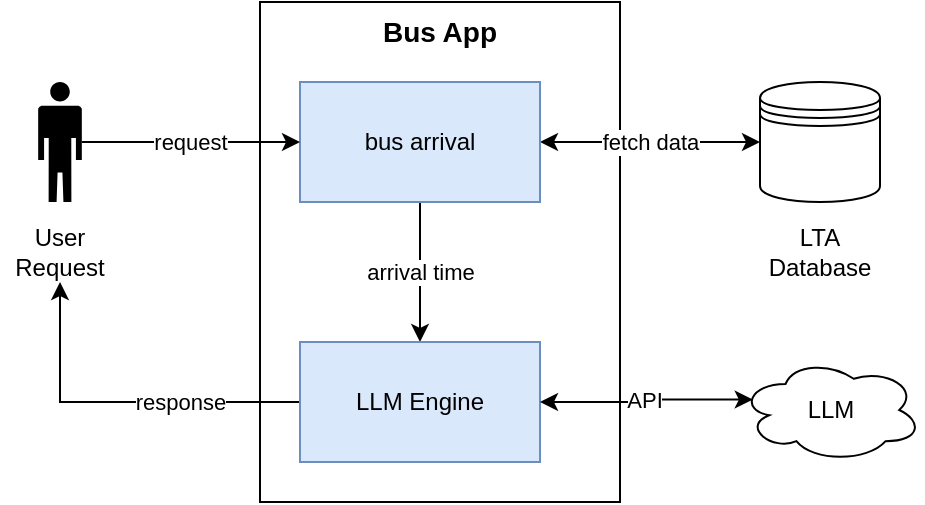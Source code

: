 <mxfile version="24.7.8">
  <diagram name="Page-1" id="JlOhZGYyg8t6z8P1lJAe">
    <mxGraphModel dx="941" dy="581" grid="1" gridSize="10" guides="1" tooltips="1" connect="1" arrows="1" fold="1" page="1" pageScale="1" pageWidth="850" pageHeight="1100" math="0" shadow="0">
      <root>
        <mxCell id="0" />
        <mxCell id="1" parent="0" />
        <mxCell id="LX6SoAROBL8JEhYAQU-P-23" value="Bus App" style="rounded=0;whiteSpace=wrap;html=1;verticalAlign=top;fontStyle=1;fontSize=14;" vertex="1" parent="1">
          <mxGeometry x="230" y="90" width="180" height="250" as="geometry" />
        </mxCell>
        <mxCell id="LX6SoAROBL8JEhYAQU-P-9" value="fetch data" style="edgeStyle=orthogonalEdgeStyle;rounded=0;orthogonalLoop=1;jettySize=auto;html=1;entryX=0;entryY=0.5;entryDx=0;entryDy=0;startArrow=classic;startFill=1;" edge="1" parent="1" source="LX6SoAROBL8JEhYAQU-P-1" target="LX6SoAROBL8JEhYAQU-P-6">
          <mxGeometry relative="1" as="geometry" />
        </mxCell>
        <mxCell id="LX6SoAROBL8JEhYAQU-P-11" value="arrival time" style="edgeStyle=orthogonalEdgeStyle;rounded=0;orthogonalLoop=1;jettySize=auto;html=1;entryX=0.5;entryY=0;entryDx=0;entryDy=0;" edge="1" parent="1" source="LX6SoAROBL8JEhYAQU-P-1" target="LX6SoAROBL8JEhYAQU-P-10">
          <mxGeometry relative="1" as="geometry" />
        </mxCell>
        <mxCell id="LX6SoAROBL8JEhYAQU-P-1" value="bus arrival" style="rounded=0;whiteSpace=wrap;html=1;fillColor=#dae8fc;strokeColor=#6c8ebf;" vertex="1" parent="1">
          <mxGeometry x="250" y="130" width="120" height="60" as="geometry" />
        </mxCell>
        <mxCell id="LX6SoAROBL8JEhYAQU-P-4" value="" style="group" vertex="1" connectable="0" parent="1">
          <mxGeometry x="100" y="130" width="60" height="100" as="geometry" />
        </mxCell>
        <mxCell id="LX6SoAROBL8JEhYAQU-P-2" value="User Request" style="text;html=1;align=center;verticalAlign=middle;whiteSpace=wrap;rounded=0;" vertex="1" parent="LX6SoAROBL8JEhYAQU-P-4">
          <mxGeometry y="70" width="60" height="30" as="geometry" />
        </mxCell>
        <mxCell id="LX6SoAROBL8JEhYAQU-P-3" value="" style="shape=mxgraph.signs.people.man_2;html=1;pointerEvents=1;fillColor=#000000;strokeColor=none;verticalLabelPosition=bottom;verticalAlign=top;align=center;" vertex="1" parent="LX6SoAROBL8JEhYAQU-P-4">
          <mxGeometry x="19.09" width="21.82" height="60" as="geometry" />
        </mxCell>
        <mxCell id="LX6SoAROBL8JEhYAQU-P-5" value="request" style="edgeStyle=orthogonalEdgeStyle;rounded=0;orthogonalLoop=1;jettySize=auto;html=1;" edge="1" parent="1" source="LX6SoAROBL8JEhYAQU-P-3" target="LX6SoAROBL8JEhYAQU-P-1">
          <mxGeometry relative="1" as="geometry" />
        </mxCell>
        <mxCell id="LX6SoAROBL8JEhYAQU-P-8" value="" style="group" vertex="1" connectable="0" parent="1">
          <mxGeometry x="480" y="130" width="60" height="100" as="geometry" />
        </mxCell>
        <mxCell id="LX6SoAROBL8JEhYAQU-P-6" value="" style="shape=datastore;whiteSpace=wrap;html=1;" vertex="1" parent="LX6SoAROBL8JEhYAQU-P-8">
          <mxGeometry width="60" height="60" as="geometry" />
        </mxCell>
        <mxCell id="LX6SoAROBL8JEhYAQU-P-7" value="LTA Database" style="text;html=1;align=center;verticalAlign=middle;whiteSpace=wrap;rounded=0;" vertex="1" parent="LX6SoAROBL8JEhYAQU-P-8">
          <mxGeometry y="70" width="60" height="30" as="geometry" />
        </mxCell>
        <mxCell id="LX6SoAROBL8JEhYAQU-P-12" value="response" style="edgeStyle=orthogonalEdgeStyle;rounded=0;orthogonalLoop=1;jettySize=auto;html=1;entryX=0.5;entryY=1;entryDx=0;entryDy=0;" edge="1" parent="1" source="LX6SoAROBL8JEhYAQU-P-10" target="LX6SoAROBL8JEhYAQU-P-2">
          <mxGeometry x="-0.333" relative="1" as="geometry">
            <mxPoint as="offset" />
          </mxGeometry>
        </mxCell>
        <mxCell id="LX6SoAROBL8JEhYAQU-P-10" value="LLM Engine" style="rounded=0;whiteSpace=wrap;html=1;fillColor=#dae8fc;strokeColor=#6c8ebf;" vertex="1" parent="1">
          <mxGeometry x="250" y="260" width="120" height="60" as="geometry" />
        </mxCell>
        <mxCell id="LX6SoAROBL8JEhYAQU-P-19" value="API" style="edgeStyle=orthogonalEdgeStyle;rounded=0;orthogonalLoop=1;jettySize=auto;html=1;startArrow=classic;startFill=1;exitX=0.07;exitY=0.4;exitDx=0;exitDy=0;exitPerimeter=0;" edge="1" parent="1" source="LX6SoAROBL8JEhYAQU-P-21" target="LX6SoAROBL8JEhYAQU-P-10">
          <mxGeometry x="0.006" relative="1" as="geometry">
            <mxPoint x="460" y="290.0" as="sourcePoint" />
            <mxPoint as="offset" />
          </mxGeometry>
        </mxCell>
        <mxCell id="LX6SoAROBL8JEhYAQU-P-21" value="LLM" style="ellipse;shape=cloud;whiteSpace=wrap;html=1;" vertex="1" parent="1">
          <mxGeometry x="470" y="268" width="91" height="52" as="geometry" />
        </mxCell>
      </root>
    </mxGraphModel>
  </diagram>
</mxfile>
